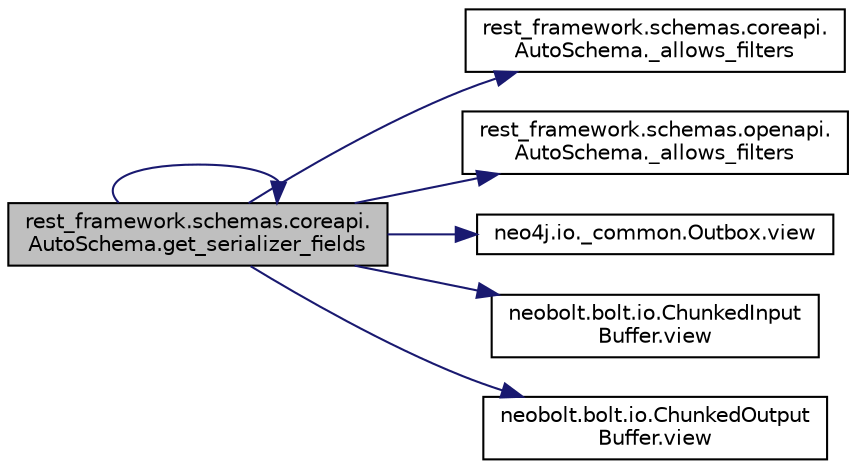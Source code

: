 digraph "rest_framework.schemas.coreapi.AutoSchema.get_serializer_fields"
{
 // LATEX_PDF_SIZE
  edge [fontname="Helvetica",fontsize="10",labelfontname="Helvetica",labelfontsize="10"];
  node [fontname="Helvetica",fontsize="10",shape=record];
  rankdir="LR";
  Node1 [label="rest_framework.schemas.coreapi.\lAutoSchema.get_serializer_fields",height=0.2,width=0.4,color="black", fillcolor="grey75", style="filled", fontcolor="black",tooltip=" "];
  Node1 -> Node2 [color="midnightblue",fontsize="10",style="solid",fontname="Helvetica"];
  Node2 [label="rest_framework.schemas.coreapi.\lAutoSchema._allows_filters",height=0.2,width=0.4,color="black", fillcolor="white", style="filled",URL="$d7/df1/classrest__framework_1_1schemas_1_1coreapi_1_1_auto_schema.html#a7e382a346e19e23ce480b524263a8d60",tooltip=" "];
  Node1 -> Node3 [color="midnightblue",fontsize="10",style="solid",fontname="Helvetica"];
  Node3 [label="rest_framework.schemas.openapi.\lAutoSchema._allows_filters",height=0.2,width=0.4,color="black", fillcolor="white", style="filled",URL="$d4/d22/classrest__framework_1_1schemas_1_1openapi_1_1_auto_schema.html#a740ba5b930499e9f8d70ce1f7a481c1a",tooltip=" "];
  Node1 -> Node1 [color="midnightblue",fontsize="10",style="solid",fontname="Helvetica"];
  Node1 -> Node4 [color="midnightblue",fontsize="10",style="solid",fontname="Helvetica"];
  Node4 [label="neo4j.io._common.Outbox.view",height=0.2,width=0.4,color="black", fillcolor="white", style="filled",URL="$d0/dce/classneo4j_1_1io_1_1__common_1_1_outbox.html#ad91c4c746fd60f3deaf98b933bcec308",tooltip=" "];
  Node1 -> Node5 [color="midnightblue",fontsize="10",style="solid",fontname="Helvetica"];
  Node5 [label="neobolt.bolt.io.ChunkedInput\lBuffer.view",height=0.2,width=0.4,color="black", fillcolor="white", style="filled",URL="$da/de1/classneobolt_1_1bolt_1_1io_1_1_chunked_input_buffer.html#a83f5770bf774457602a24d84ec2a5df0",tooltip=" "];
  Node1 -> Node6 [color="midnightblue",fontsize="10",style="solid",fontname="Helvetica"];
  Node6 [label="neobolt.bolt.io.ChunkedOutput\lBuffer.view",height=0.2,width=0.4,color="black", fillcolor="white", style="filled",URL="$d1/d4e/classneobolt_1_1bolt_1_1io_1_1_chunked_output_buffer.html#ad6b12fc9f3203a3786b4065caf469488",tooltip=" "];
}
